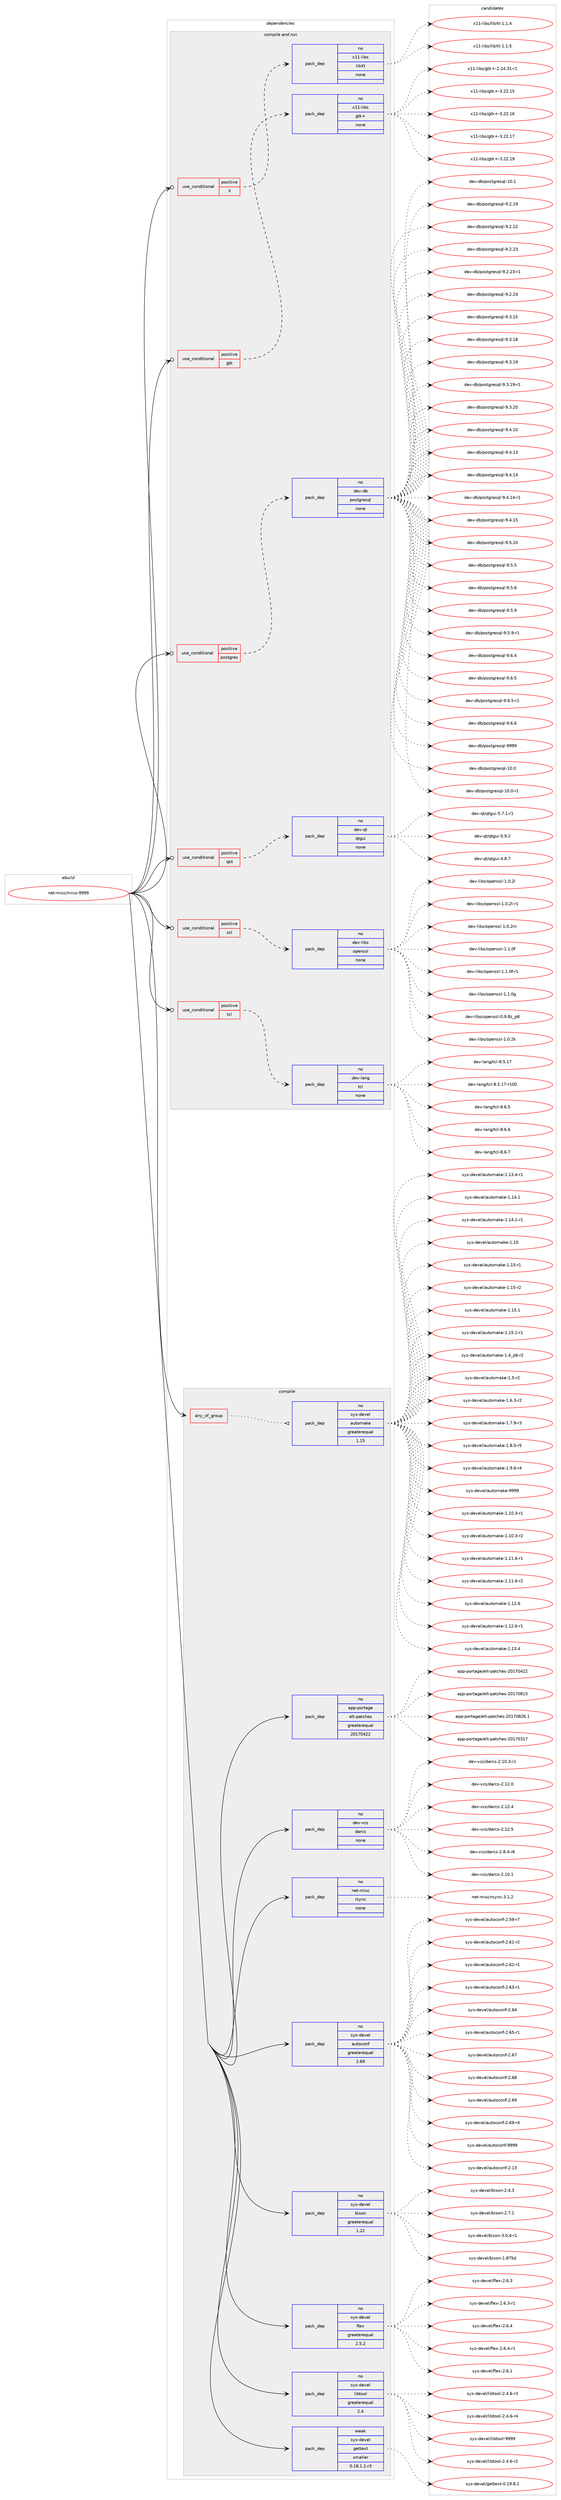 digraph prolog {

# *************
# Graph options
# *************

newrank=true;
concentrate=true;
compound=true;
graph [rankdir=LR,fontname=Helvetica,fontsize=10,ranksep=1.5];#, ranksep=2.5, nodesep=0.2];
edge  [arrowhead=vee];
node  [fontname=Helvetica,fontsize=10];

# **********
# The ebuild
# **********

subgraph cluster_leftcol {
color=gray;
rank=same;
label=<<i>ebuild</i>>;
id [label="net-misc/mico-9999", color=red, width=4, href="../net-misc/mico-9999.svg"];
}

# ****************
# The dependencies
# ****************

subgraph cluster_midcol {
color=gray;
label=<<i>dependencies</i>>;
subgraph cluster_compile {
fillcolor="#eeeeee";
style=filled;
label=<<i>compile</i>>;
subgraph any7044 {
dependency427190 [label=<<TABLE BORDER="0" CELLBORDER="1" CELLSPACING="0" CELLPADDING="4"><TR><TD CELLPADDING="10">any_of_group</TD></TR></TABLE>>, shape=none, color=red];subgraph pack314098 {
dependency427191 [label=<<TABLE BORDER="0" CELLBORDER="1" CELLSPACING="0" CELLPADDING="4" WIDTH="220"><TR><TD ROWSPAN="6" CELLPADDING="30">pack_dep</TD></TR><TR><TD WIDTH="110">no</TD></TR><TR><TD>sys-devel</TD></TR><TR><TD>automake</TD></TR><TR><TD>greaterequal</TD></TR><TR><TD>1.15</TD></TR></TABLE>>, shape=none, color=blue];
}
dependency427190:e -> dependency427191:w [weight=20,style="dotted",arrowhead="oinv"];
}
id:e -> dependency427190:w [weight=20,style="solid",arrowhead="vee"];
subgraph pack314099 {
dependency427192 [label=<<TABLE BORDER="0" CELLBORDER="1" CELLSPACING="0" CELLPADDING="4" WIDTH="220"><TR><TD ROWSPAN="6" CELLPADDING="30">pack_dep</TD></TR><TR><TD WIDTH="110">no</TD></TR><TR><TD>app-portage</TD></TR><TR><TD>elt-patches</TD></TR><TR><TD>greaterequal</TD></TR><TR><TD>20170422</TD></TR></TABLE>>, shape=none, color=blue];
}
id:e -> dependency427192:w [weight=20,style="solid",arrowhead="vee"];
subgraph pack314100 {
dependency427193 [label=<<TABLE BORDER="0" CELLBORDER="1" CELLSPACING="0" CELLPADDING="4" WIDTH="220"><TR><TD ROWSPAN="6" CELLPADDING="30">pack_dep</TD></TR><TR><TD WIDTH="110">no</TD></TR><TR><TD>dev-vcs</TD></TR><TR><TD>darcs</TD></TR><TR><TD>none</TD></TR><TR><TD></TD></TR></TABLE>>, shape=none, color=blue];
}
id:e -> dependency427193:w [weight=20,style="solid",arrowhead="vee"];
subgraph pack314101 {
dependency427194 [label=<<TABLE BORDER="0" CELLBORDER="1" CELLSPACING="0" CELLPADDING="4" WIDTH="220"><TR><TD ROWSPAN="6" CELLPADDING="30">pack_dep</TD></TR><TR><TD WIDTH="110">no</TD></TR><TR><TD>net-misc</TD></TR><TR><TD>rsync</TD></TR><TR><TD>none</TD></TR><TR><TD></TD></TR></TABLE>>, shape=none, color=blue];
}
id:e -> dependency427194:w [weight=20,style="solid",arrowhead="vee"];
subgraph pack314102 {
dependency427195 [label=<<TABLE BORDER="0" CELLBORDER="1" CELLSPACING="0" CELLPADDING="4" WIDTH="220"><TR><TD ROWSPAN="6" CELLPADDING="30">pack_dep</TD></TR><TR><TD WIDTH="110">no</TD></TR><TR><TD>sys-devel</TD></TR><TR><TD>autoconf</TD></TR><TR><TD>greaterequal</TD></TR><TR><TD>2.69</TD></TR></TABLE>>, shape=none, color=blue];
}
id:e -> dependency427195:w [weight=20,style="solid",arrowhead="vee"];
subgraph pack314103 {
dependency427196 [label=<<TABLE BORDER="0" CELLBORDER="1" CELLSPACING="0" CELLPADDING="4" WIDTH="220"><TR><TD ROWSPAN="6" CELLPADDING="30">pack_dep</TD></TR><TR><TD WIDTH="110">no</TD></TR><TR><TD>sys-devel</TD></TR><TR><TD>bison</TD></TR><TR><TD>greaterequal</TD></TR><TR><TD>1.22</TD></TR></TABLE>>, shape=none, color=blue];
}
id:e -> dependency427196:w [weight=20,style="solid",arrowhead="vee"];
subgraph pack314104 {
dependency427197 [label=<<TABLE BORDER="0" CELLBORDER="1" CELLSPACING="0" CELLPADDING="4" WIDTH="220"><TR><TD ROWSPAN="6" CELLPADDING="30">pack_dep</TD></TR><TR><TD WIDTH="110">no</TD></TR><TR><TD>sys-devel</TD></TR><TR><TD>flex</TD></TR><TR><TD>greaterequal</TD></TR><TR><TD>2.5.2</TD></TR></TABLE>>, shape=none, color=blue];
}
id:e -> dependency427197:w [weight=20,style="solid",arrowhead="vee"];
subgraph pack314105 {
dependency427198 [label=<<TABLE BORDER="0" CELLBORDER="1" CELLSPACING="0" CELLPADDING="4" WIDTH="220"><TR><TD ROWSPAN="6" CELLPADDING="30">pack_dep</TD></TR><TR><TD WIDTH="110">no</TD></TR><TR><TD>sys-devel</TD></TR><TR><TD>libtool</TD></TR><TR><TD>greaterequal</TD></TR><TR><TD>2.4</TD></TR></TABLE>>, shape=none, color=blue];
}
id:e -> dependency427198:w [weight=20,style="solid",arrowhead="vee"];
subgraph pack314106 {
dependency427199 [label=<<TABLE BORDER="0" CELLBORDER="1" CELLSPACING="0" CELLPADDING="4" WIDTH="220"><TR><TD ROWSPAN="6" CELLPADDING="30">pack_dep</TD></TR><TR><TD WIDTH="110">weak</TD></TR><TR><TD>sys-devel</TD></TR><TR><TD>gettext</TD></TR><TR><TD>smaller</TD></TR><TR><TD>0.18.1.1-r3</TD></TR></TABLE>>, shape=none, color=blue];
}
id:e -> dependency427199:w [weight=20,style="solid",arrowhead="vee"];
}
subgraph cluster_compileandrun {
fillcolor="#eeeeee";
style=filled;
label=<<i>compile and run</i>>;
subgraph cond105855 {
dependency427200 [label=<<TABLE BORDER="0" CELLBORDER="1" CELLSPACING="0" CELLPADDING="4"><TR><TD ROWSPAN="3" CELLPADDING="10">use_conditional</TD></TR><TR><TD>positive</TD></TR><TR><TD>X</TD></TR></TABLE>>, shape=none, color=red];
subgraph pack314107 {
dependency427201 [label=<<TABLE BORDER="0" CELLBORDER="1" CELLSPACING="0" CELLPADDING="4" WIDTH="220"><TR><TD ROWSPAN="6" CELLPADDING="30">pack_dep</TD></TR><TR><TD WIDTH="110">no</TD></TR><TR><TD>x11-libs</TD></TR><TR><TD>libXt</TD></TR><TR><TD>none</TD></TR><TR><TD></TD></TR></TABLE>>, shape=none, color=blue];
}
dependency427200:e -> dependency427201:w [weight=20,style="dashed",arrowhead="vee"];
}
id:e -> dependency427200:w [weight=20,style="solid",arrowhead="odotvee"];
subgraph cond105856 {
dependency427202 [label=<<TABLE BORDER="0" CELLBORDER="1" CELLSPACING="0" CELLPADDING="4"><TR><TD ROWSPAN="3" CELLPADDING="10">use_conditional</TD></TR><TR><TD>positive</TD></TR><TR><TD>gtk</TD></TR></TABLE>>, shape=none, color=red];
subgraph pack314108 {
dependency427203 [label=<<TABLE BORDER="0" CELLBORDER="1" CELLSPACING="0" CELLPADDING="4" WIDTH="220"><TR><TD ROWSPAN="6" CELLPADDING="30">pack_dep</TD></TR><TR><TD WIDTH="110">no</TD></TR><TR><TD>x11-libs</TD></TR><TR><TD>gtk+</TD></TR><TR><TD>none</TD></TR><TR><TD></TD></TR></TABLE>>, shape=none, color=blue];
}
dependency427202:e -> dependency427203:w [weight=20,style="dashed",arrowhead="vee"];
}
id:e -> dependency427202:w [weight=20,style="solid",arrowhead="odotvee"];
subgraph cond105857 {
dependency427204 [label=<<TABLE BORDER="0" CELLBORDER="1" CELLSPACING="0" CELLPADDING="4"><TR><TD ROWSPAN="3" CELLPADDING="10">use_conditional</TD></TR><TR><TD>positive</TD></TR><TR><TD>postgres</TD></TR></TABLE>>, shape=none, color=red];
subgraph pack314109 {
dependency427205 [label=<<TABLE BORDER="0" CELLBORDER="1" CELLSPACING="0" CELLPADDING="4" WIDTH="220"><TR><TD ROWSPAN="6" CELLPADDING="30">pack_dep</TD></TR><TR><TD WIDTH="110">no</TD></TR><TR><TD>dev-db</TD></TR><TR><TD>postgresql</TD></TR><TR><TD>none</TD></TR><TR><TD></TD></TR></TABLE>>, shape=none, color=blue];
}
dependency427204:e -> dependency427205:w [weight=20,style="dashed",arrowhead="vee"];
}
id:e -> dependency427204:w [weight=20,style="solid",arrowhead="odotvee"];
subgraph cond105858 {
dependency427206 [label=<<TABLE BORDER="0" CELLBORDER="1" CELLSPACING="0" CELLPADDING="4"><TR><TD ROWSPAN="3" CELLPADDING="10">use_conditional</TD></TR><TR><TD>positive</TD></TR><TR><TD>qt4</TD></TR></TABLE>>, shape=none, color=red];
subgraph pack314110 {
dependency427207 [label=<<TABLE BORDER="0" CELLBORDER="1" CELLSPACING="0" CELLPADDING="4" WIDTH="220"><TR><TD ROWSPAN="6" CELLPADDING="30">pack_dep</TD></TR><TR><TD WIDTH="110">no</TD></TR><TR><TD>dev-qt</TD></TR><TR><TD>qtgui</TD></TR><TR><TD>none</TD></TR><TR><TD></TD></TR></TABLE>>, shape=none, color=blue];
}
dependency427206:e -> dependency427207:w [weight=20,style="dashed",arrowhead="vee"];
}
id:e -> dependency427206:w [weight=20,style="solid",arrowhead="odotvee"];
subgraph cond105859 {
dependency427208 [label=<<TABLE BORDER="0" CELLBORDER="1" CELLSPACING="0" CELLPADDING="4"><TR><TD ROWSPAN="3" CELLPADDING="10">use_conditional</TD></TR><TR><TD>positive</TD></TR><TR><TD>ssl</TD></TR></TABLE>>, shape=none, color=red];
subgraph pack314111 {
dependency427209 [label=<<TABLE BORDER="0" CELLBORDER="1" CELLSPACING="0" CELLPADDING="4" WIDTH="220"><TR><TD ROWSPAN="6" CELLPADDING="30">pack_dep</TD></TR><TR><TD WIDTH="110">no</TD></TR><TR><TD>dev-libs</TD></TR><TR><TD>openssl</TD></TR><TR><TD>none</TD></TR><TR><TD></TD></TR></TABLE>>, shape=none, color=blue];
}
dependency427208:e -> dependency427209:w [weight=20,style="dashed",arrowhead="vee"];
}
id:e -> dependency427208:w [weight=20,style="solid",arrowhead="odotvee"];
subgraph cond105860 {
dependency427210 [label=<<TABLE BORDER="0" CELLBORDER="1" CELLSPACING="0" CELLPADDING="4"><TR><TD ROWSPAN="3" CELLPADDING="10">use_conditional</TD></TR><TR><TD>positive</TD></TR><TR><TD>tcl</TD></TR></TABLE>>, shape=none, color=red];
subgraph pack314112 {
dependency427211 [label=<<TABLE BORDER="0" CELLBORDER="1" CELLSPACING="0" CELLPADDING="4" WIDTH="220"><TR><TD ROWSPAN="6" CELLPADDING="30">pack_dep</TD></TR><TR><TD WIDTH="110">no</TD></TR><TR><TD>dev-lang</TD></TR><TR><TD>tcl</TD></TR><TR><TD>none</TD></TR><TR><TD></TD></TR></TABLE>>, shape=none, color=blue];
}
dependency427210:e -> dependency427211:w [weight=20,style="dashed",arrowhead="vee"];
}
id:e -> dependency427210:w [weight=20,style="solid",arrowhead="odotvee"];
}
subgraph cluster_run {
fillcolor="#eeeeee";
style=filled;
label=<<i>run</i>>;
}
}

# **************
# The candidates
# **************

subgraph cluster_choices {
rank=same;
color=gray;
label=<<i>candidates</i>>;

subgraph choice314098 {
color=black;
nodesep=1;
choice11512111545100101118101108479711711611110997107101454946494846514511449 [label="sys-devel/automake-1.10.3-r1", color=red, width=4,href="../sys-devel/automake-1.10.3-r1.svg"];
choice11512111545100101118101108479711711611110997107101454946494846514511450 [label="sys-devel/automake-1.10.3-r2", color=red, width=4,href="../sys-devel/automake-1.10.3-r2.svg"];
choice11512111545100101118101108479711711611110997107101454946494946544511449 [label="sys-devel/automake-1.11.6-r1", color=red, width=4,href="../sys-devel/automake-1.11.6-r1.svg"];
choice11512111545100101118101108479711711611110997107101454946494946544511450 [label="sys-devel/automake-1.11.6-r2", color=red, width=4,href="../sys-devel/automake-1.11.6-r2.svg"];
choice1151211154510010111810110847971171161111099710710145494649504654 [label="sys-devel/automake-1.12.6", color=red, width=4,href="../sys-devel/automake-1.12.6.svg"];
choice11512111545100101118101108479711711611110997107101454946495046544511449 [label="sys-devel/automake-1.12.6-r1", color=red, width=4,href="../sys-devel/automake-1.12.6-r1.svg"];
choice1151211154510010111810110847971171161111099710710145494649514652 [label="sys-devel/automake-1.13.4", color=red, width=4,href="../sys-devel/automake-1.13.4.svg"];
choice11512111545100101118101108479711711611110997107101454946495146524511449 [label="sys-devel/automake-1.13.4-r1", color=red, width=4,href="../sys-devel/automake-1.13.4-r1.svg"];
choice1151211154510010111810110847971171161111099710710145494649524649 [label="sys-devel/automake-1.14.1", color=red, width=4,href="../sys-devel/automake-1.14.1.svg"];
choice11512111545100101118101108479711711611110997107101454946495246494511449 [label="sys-devel/automake-1.14.1-r1", color=red, width=4,href="../sys-devel/automake-1.14.1-r1.svg"];
choice115121115451001011181011084797117116111109971071014549464953 [label="sys-devel/automake-1.15", color=red, width=4,href="../sys-devel/automake-1.15.svg"];
choice1151211154510010111810110847971171161111099710710145494649534511449 [label="sys-devel/automake-1.15-r1", color=red, width=4,href="../sys-devel/automake-1.15-r1.svg"];
choice1151211154510010111810110847971171161111099710710145494649534511450 [label="sys-devel/automake-1.15-r2", color=red, width=4,href="../sys-devel/automake-1.15-r2.svg"];
choice1151211154510010111810110847971171161111099710710145494649534649 [label="sys-devel/automake-1.15.1", color=red, width=4,href="../sys-devel/automake-1.15.1.svg"];
choice11512111545100101118101108479711711611110997107101454946495346494511449 [label="sys-devel/automake-1.15.1-r1", color=red, width=4,href="../sys-devel/automake-1.15.1-r1.svg"];
choice115121115451001011181011084797117116111109971071014549465295112544511450 [label="sys-devel/automake-1.4_p6-r2", color=red, width=4,href="../sys-devel/automake-1.4_p6-r2.svg"];
choice11512111545100101118101108479711711611110997107101454946534511450 [label="sys-devel/automake-1.5-r2", color=red, width=4,href="../sys-devel/automake-1.5-r2.svg"];
choice115121115451001011181011084797117116111109971071014549465446514511450 [label="sys-devel/automake-1.6.3-r2", color=red, width=4,href="../sys-devel/automake-1.6.3-r2.svg"];
choice115121115451001011181011084797117116111109971071014549465546574511451 [label="sys-devel/automake-1.7.9-r3", color=red, width=4,href="../sys-devel/automake-1.7.9-r3.svg"];
choice115121115451001011181011084797117116111109971071014549465646534511453 [label="sys-devel/automake-1.8.5-r5", color=red, width=4,href="../sys-devel/automake-1.8.5-r5.svg"];
choice115121115451001011181011084797117116111109971071014549465746544511452 [label="sys-devel/automake-1.9.6-r4", color=red, width=4,href="../sys-devel/automake-1.9.6-r4.svg"];
choice115121115451001011181011084797117116111109971071014557575757 [label="sys-devel/automake-9999", color=red, width=4,href="../sys-devel/automake-9999.svg"];
dependency427191:e -> choice11512111545100101118101108479711711611110997107101454946494846514511449:w [style=dotted,weight="100"];
dependency427191:e -> choice11512111545100101118101108479711711611110997107101454946494846514511450:w [style=dotted,weight="100"];
dependency427191:e -> choice11512111545100101118101108479711711611110997107101454946494946544511449:w [style=dotted,weight="100"];
dependency427191:e -> choice11512111545100101118101108479711711611110997107101454946494946544511450:w [style=dotted,weight="100"];
dependency427191:e -> choice1151211154510010111810110847971171161111099710710145494649504654:w [style=dotted,weight="100"];
dependency427191:e -> choice11512111545100101118101108479711711611110997107101454946495046544511449:w [style=dotted,weight="100"];
dependency427191:e -> choice1151211154510010111810110847971171161111099710710145494649514652:w [style=dotted,weight="100"];
dependency427191:e -> choice11512111545100101118101108479711711611110997107101454946495146524511449:w [style=dotted,weight="100"];
dependency427191:e -> choice1151211154510010111810110847971171161111099710710145494649524649:w [style=dotted,weight="100"];
dependency427191:e -> choice11512111545100101118101108479711711611110997107101454946495246494511449:w [style=dotted,weight="100"];
dependency427191:e -> choice115121115451001011181011084797117116111109971071014549464953:w [style=dotted,weight="100"];
dependency427191:e -> choice1151211154510010111810110847971171161111099710710145494649534511449:w [style=dotted,weight="100"];
dependency427191:e -> choice1151211154510010111810110847971171161111099710710145494649534511450:w [style=dotted,weight="100"];
dependency427191:e -> choice1151211154510010111810110847971171161111099710710145494649534649:w [style=dotted,weight="100"];
dependency427191:e -> choice11512111545100101118101108479711711611110997107101454946495346494511449:w [style=dotted,weight="100"];
dependency427191:e -> choice115121115451001011181011084797117116111109971071014549465295112544511450:w [style=dotted,weight="100"];
dependency427191:e -> choice11512111545100101118101108479711711611110997107101454946534511450:w [style=dotted,weight="100"];
dependency427191:e -> choice115121115451001011181011084797117116111109971071014549465446514511450:w [style=dotted,weight="100"];
dependency427191:e -> choice115121115451001011181011084797117116111109971071014549465546574511451:w [style=dotted,weight="100"];
dependency427191:e -> choice115121115451001011181011084797117116111109971071014549465646534511453:w [style=dotted,weight="100"];
dependency427191:e -> choice115121115451001011181011084797117116111109971071014549465746544511452:w [style=dotted,weight="100"];
dependency427191:e -> choice115121115451001011181011084797117116111109971071014557575757:w [style=dotted,weight="100"];
}
subgraph choice314099 {
color=black;
nodesep=1;
choice97112112451121111141169710310147101108116451129711699104101115455048495548514955 [label="app-portage/elt-patches-20170317", color=red, width=4,href="../app-portage/elt-patches-20170317.svg"];
choice97112112451121111141169710310147101108116451129711699104101115455048495548525050 [label="app-portage/elt-patches-20170422", color=red, width=4,href="../app-portage/elt-patches-20170422.svg"];
choice97112112451121111141169710310147101108116451129711699104101115455048495548564953 [label="app-portage/elt-patches-20170815", color=red, width=4,href="../app-portage/elt-patches-20170815.svg"];
choice971121124511211111411697103101471011081164511297116991041011154550484955485650544649 [label="app-portage/elt-patches-20170826.1", color=red, width=4,href="../app-portage/elt-patches-20170826.1.svg"];
dependency427192:e -> choice97112112451121111141169710310147101108116451129711699104101115455048495548514955:w [style=dotted,weight="100"];
dependency427192:e -> choice97112112451121111141169710310147101108116451129711699104101115455048495548525050:w [style=dotted,weight="100"];
dependency427192:e -> choice97112112451121111141169710310147101108116451129711699104101115455048495548564953:w [style=dotted,weight="100"];
dependency427192:e -> choice971121124511211111411697103101471011081164511297116991041011154550484955485650544649:w [style=dotted,weight="100"];
}
subgraph choice314100 {
color=black;
nodesep=1;
choice100101118451189911547100971149911545504649484649 [label="dev-vcs/darcs-2.10.1", color=red, width=4,href="../dev-vcs/darcs-2.10.1.svg"];
choice1001011184511899115471009711499115455046494846514511449 [label="dev-vcs/darcs-2.10.3-r1", color=red, width=4,href="../dev-vcs/darcs-2.10.3-r1.svg"];
choice100101118451189911547100971149911545504649504648 [label="dev-vcs/darcs-2.12.0", color=red, width=4,href="../dev-vcs/darcs-2.12.0.svg"];
choice100101118451189911547100971149911545504649504652 [label="dev-vcs/darcs-2.12.4", color=red, width=4,href="../dev-vcs/darcs-2.12.4.svg"];
choice100101118451189911547100971149911545504649504653 [label="dev-vcs/darcs-2.12.5", color=red, width=4,href="../dev-vcs/darcs-2.12.5.svg"];
choice10010111845118991154710097114991154550465646524511454 [label="dev-vcs/darcs-2.8.4-r6", color=red, width=4,href="../dev-vcs/darcs-2.8.4-r6.svg"];
dependency427193:e -> choice100101118451189911547100971149911545504649484649:w [style=dotted,weight="100"];
dependency427193:e -> choice1001011184511899115471009711499115455046494846514511449:w [style=dotted,weight="100"];
dependency427193:e -> choice100101118451189911547100971149911545504649504648:w [style=dotted,weight="100"];
dependency427193:e -> choice100101118451189911547100971149911545504649504652:w [style=dotted,weight="100"];
dependency427193:e -> choice100101118451189911547100971149911545504649504653:w [style=dotted,weight="100"];
dependency427193:e -> choice10010111845118991154710097114991154550465646524511454:w [style=dotted,weight="100"];
}
subgraph choice314101 {
color=black;
nodesep=1;
choice11010111645109105115994711411512111099455146494650 [label="net-misc/rsync-3.1.2", color=red, width=4,href="../net-misc/rsync-3.1.2.svg"];
dependency427194:e -> choice11010111645109105115994711411512111099455146494650:w [style=dotted,weight="100"];
}
subgraph choice314102 {
color=black;
nodesep=1;
choice115121115451001011181011084797117116111991111101024550464951 [label="sys-devel/autoconf-2.13", color=red, width=4,href="../sys-devel/autoconf-2.13.svg"];
choice1151211154510010111810110847971171161119911111010245504653574511455 [label="sys-devel/autoconf-2.59-r7", color=red, width=4,href="../sys-devel/autoconf-2.59-r7.svg"];
choice1151211154510010111810110847971171161119911111010245504654494511450 [label="sys-devel/autoconf-2.61-r2", color=red, width=4,href="../sys-devel/autoconf-2.61-r2.svg"];
choice1151211154510010111810110847971171161119911111010245504654504511449 [label="sys-devel/autoconf-2.62-r1", color=red, width=4,href="../sys-devel/autoconf-2.62-r1.svg"];
choice1151211154510010111810110847971171161119911111010245504654514511449 [label="sys-devel/autoconf-2.63-r1", color=red, width=4,href="../sys-devel/autoconf-2.63-r1.svg"];
choice115121115451001011181011084797117116111991111101024550465452 [label="sys-devel/autoconf-2.64", color=red, width=4,href="../sys-devel/autoconf-2.64.svg"];
choice1151211154510010111810110847971171161119911111010245504654534511449 [label="sys-devel/autoconf-2.65-r1", color=red, width=4,href="../sys-devel/autoconf-2.65-r1.svg"];
choice115121115451001011181011084797117116111991111101024550465455 [label="sys-devel/autoconf-2.67", color=red, width=4,href="../sys-devel/autoconf-2.67.svg"];
choice115121115451001011181011084797117116111991111101024550465456 [label="sys-devel/autoconf-2.68", color=red, width=4,href="../sys-devel/autoconf-2.68.svg"];
choice115121115451001011181011084797117116111991111101024550465457 [label="sys-devel/autoconf-2.69", color=red, width=4,href="../sys-devel/autoconf-2.69.svg"];
choice1151211154510010111810110847971171161119911111010245504654574511452 [label="sys-devel/autoconf-2.69-r4", color=red, width=4,href="../sys-devel/autoconf-2.69-r4.svg"];
choice115121115451001011181011084797117116111991111101024557575757 [label="sys-devel/autoconf-9999", color=red, width=4,href="../sys-devel/autoconf-9999.svg"];
dependency427195:e -> choice115121115451001011181011084797117116111991111101024550464951:w [style=dotted,weight="100"];
dependency427195:e -> choice1151211154510010111810110847971171161119911111010245504653574511455:w [style=dotted,weight="100"];
dependency427195:e -> choice1151211154510010111810110847971171161119911111010245504654494511450:w [style=dotted,weight="100"];
dependency427195:e -> choice1151211154510010111810110847971171161119911111010245504654504511449:w [style=dotted,weight="100"];
dependency427195:e -> choice1151211154510010111810110847971171161119911111010245504654514511449:w [style=dotted,weight="100"];
dependency427195:e -> choice115121115451001011181011084797117116111991111101024550465452:w [style=dotted,weight="100"];
dependency427195:e -> choice1151211154510010111810110847971171161119911111010245504654534511449:w [style=dotted,weight="100"];
dependency427195:e -> choice115121115451001011181011084797117116111991111101024550465455:w [style=dotted,weight="100"];
dependency427195:e -> choice115121115451001011181011084797117116111991111101024550465456:w [style=dotted,weight="100"];
dependency427195:e -> choice115121115451001011181011084797117116111991111101024550465457:w [style=dotted,weight="100"];
dependency427195:e -> choice1151211154510010111810110847971171161119911111010245504654574511452:w [style=dotted,weight="100"];
dependency427195:e -> choice115121115451001011181011084797117116111991111101024557575757:w [style=dotted,weight="100"];
}
subgraph choice314103 {
color=black;
nodesep=1;
choice115121115451001011181011084798105115111110454946565553100 [label="sys-devel/bison-1.875d", color=red, width=4,href="../sys-devel/bison-1.875d.svg"];
choice115121115451001011181011084798105115111110455046524651 [label="sys-devel/bison-2.4.3", color=red, width=4,href="../sys-devel/bison-2.4.3.svg"];
choice115121115451001011181011084798105115111110455046554649 [label="sys-devel/bison-2.7.1", color=red, width=4,href="../sys-devel/bison-2.7.1.svg"];
choice1151211154510010111810110847981051151111104551464846524511449 [label="sys-devel/bison-3.0.4-r1", color=red, width=4,href="../sys-devel/bison-3.0.4-r1.svg"];
dependency427196:e -> choice115121115451001011181011084798105115111110454946565553100:w [style=dotted,weight="100"];
dependency427196:e -> choice115121115451001011181011084798105115111110455046524651:w [style=dotted,weight="100"];
dependency427196:e -> choice115121115451001011181011084798105115111110455046554649:w [style=dotted,weight="100"];
dependency427196:e -> choice1151211154510010111810110847981051151111104551464846524511449:w [style=dotted,weight="100"];
}
subgraph choice314104 {
color=black;
nodesep=1;
choice1151211154510010111810110847102108101120455046544649 [label="sys-devel/flex-2.6.1", color=red, width=4,href="../sys-devel/flex-2.6.1.svg"];
choice1151211154510010111810110847102108101120455046544651 [label="sys-devel/flex-2.6.3", color=red, width=4,href="../sys-devel/flex-2.6.3.svg"];
choice11512111545100101118101108471021081011204550465446514511449 [label="sys-devel/flex-2.6.3-r1", color=red, width=4,href="../sys-devel/flex-2.6.3-r1.svg"];
choice1151211154510010111810110847102108101120455046544652 [label="sys-devel/flex-2.6.4", color=red, width=4,href="../sys-devel/flex-2.6.4.svg"];
choice11512111545100101118101108471021081011204550465446524511449 [label="sys-devel/flex-2.6.4-r1", color=red, width=4,href="../sys-devel/flex-2.6.4-r1.svg"];
dependency427197:e -> choice1151211154510010111810110847102108101120455046544649:w [style=dotted,weight="100"];
dependency427197:e -> choice1151211154510010111810110847102108101120455046544651:w [style=dotted,weight="100"];
dependency427197:e -> choice11512111545100101118101108471021081011204550465446514511449:w [style=dotted,weight="100"];
dependency427197:e -> choice1151211154510010111810110847102108101120455046544652:w [style=dotted,weight="100"];
dependency427197:e -> choice11512111545100101118101108471021081011204550465446524511449:w [style=dotted,weight="100"];
}
subgraph choice314105 {
color=black;
nodesep=1;
choice1151211154510010111810110847108105981161111111084550465246544511450 [label="sys-devel/libtool-2.4.6-r2", color=red, width=4,href="../sys-devel/libtool-2.4.6-r2.svg"];
choice1151211154510010111810110847108105981161111111084550465246544511451 [label="sys-devel/libtool-2.4.6-r3", color=red, width=4,href="../sys-devel/libtool-2.4.6-r3.svg"];
choice1151211154510010111810110847108105981161111111084550465246544511452 [label="sys-devel/libtool-2.4.6-r4", color=red, width=4,href="../sys-devel/libtool-2.4.6-r4.svg"];
choice1151211154510010111810110847108105981161111111084557575757 [label="sys-devel/libtool-9999", color=red, width=4,href="../sys-devel/libtool-9999.svg"];
dependency427198:e -> choice1151211154510010111810110847108105981161111111084550465246544511450:w [style=dotted,weight="100"];
dependency427198:e -> choice1151211154510010111810110847108105981161111111084550465246544511451:w [style=dotted,weight="100"];
dependency427198:e -> choice1151211154510010111810110847108105981161111111084550465246544511452:w [style=dotted,weight="100"];
dependency427198:e -> choice1151211154510010111810110847108105981161111111084557575757:w [style=dotted,weight="100"];
}
subgraph choice314106 {
color=black;
nodesep=1;
choice1151211154510010111810110847103101116116101120116454846495746564649 [label="sys-devel/gettext-0.19.8.1", color=red, width=4,href="../sys-devel/gettext-0.19.8.1.svg"];
dependency427199:e -> choice1151211154510010111810110847103101116116101120116454846495746564649:w [style=dotted,weight="100"];
}
subgraph choice314107 {
color=black;
nodesep=1;
choice12049494510810598115471081059888116454946494652 [label="x11-libs/libXt-1.1.4", color=red, width=4,href="../x11-libs/libXt-1.1.4.svg"];
choice12049494510810598115471081059888116454946494653 [label="x11-libs/libXt-1.1.5", color=red, width=4,href="../x11-libs/libXt-1.1.5.svg"];
dependency427201:e -> choice12049494510810598115471081059888116454946494652:w [style=dotted,weight="100"];
dependency427201:e -> choice12049494510810598115471081059888116454946494653:w [style=dotted,weight="100"];
}
subgraph choice314108 {
color=black;
nodesep=1;
choice12049494510810598115471031161074345504650524651494511449 [label="x11-libs/gtk+-2.24.31-r1", color=red, width=4,href="../x11-libs/gtk+-2.24.31-r1.svg"];
choice1204949451081059811547103116107434551465050464953 [label="x11-libs/gtk+-3.22.15", color=red, width=4,href="../x11-libs/gtk+-3.22.15.svg"];
choice1204949451081059811547103116107434551465050464954 [label="x11-libs/gtk+-3.22.16", color=red, width=4,href="../x11-libs/gtk+-3.22.16.svg"];
choice1204949451081059811547103116107434551465050464955 [label="x11-libs/gtk+-3.22.17", color=red, width=4,href="../x11-libs/gtk+-3.22.17.svg"];
choice1204949451081059811547103116107434551465050464957 [label="x11-libs/gtk+-3.22.19", color=red, width=4,href="../x11-libs/gtk+-3.22.19.svg"];
dependency427203:e -> choice12049494510810598115471031161074345504650524651494511449:w [style=dotted,weight="100"];
dependency427203:e -> choice1204949451081059811547103116107434551465050464953:w [style=dotted,weight="100"];
dependency427203:e -> choice1204949451081059811547103116107434551465050464954:w [style=dotted,weight="100"];
dependency427203:e -> choice1204949451081059811547103116107434551465050464955:w [style=dotted,weight="100"];
dependency427203:e -> choice1204949451081059811547103116107434551465050464957:w [style=dotted,weight="100"];
}
subgraph choice314109 {
color=black;
nodesep=1;
choice1001011184510098471121111151161031141011151131084549484648 [label="dev-db/postgresql-10.0", color=red, width=4,href="../dev-db/postgresql-10.0.svg"];
choice10010111845100984711211111511610311410111511310845494846484511449 [label="dev-db/postgresql-10.0-r1", color=red, width=4,href="../dev-db/postgresql-10.0-r1.svg"];
choice1001011184510098471121111151161031141011151131084549484649 [label="dev-db/postgresql-10.1", color=red, width=4,href="../dev-db/postgresql-10.1.svg"];
choice10010111845100984711211111511610311410111511310845574650464957 [label="dev-db/postgresql-9.2.19", color=red, width=4,href="../dev-db/postgresql-9.2.19.svg"];
choice10010111845100984711211111511610311410111511310845574650465050 [label="dev-db/postgresql-9.2.22", color=red, width=4,href="../dev-db/postgresql-9.2.22.svg"];
choice10010111845100984711211111511610311410111511310845574650465051 [label="dev-db/postgresql-9.2.23", color=red, width=4,href="../dev-db/postgresql-9.2.23.svg"];
choice100101118451009847112111115116103114101115113108455746504650514511449 [label="dev-db/postgresql-9.2.23-r1", color=red, width=4,href="../dev-db/postgresql-9.2.23-r1.svg"];
choice10010111845100984711211111511610311410111511310845574650465052 [label="dev-db/postgresql-9.2.24", color=red, width=4,href="../dev-db/postgresql-9.2.24.svg"];
choice10010111845100984711211111511610311410111511310845574651464953 [label="dev-db/postgresql-9.3.15", color=red, width=4,href="../dev-db/postgresql-9.3.15.svg"];
choice10010111845100984711211111511610311410111511310845574651464956 [label="dev-db/postgresql-9.3.18", color=red, width=4,href="../dev-db/postgresql-9.3.18.svg"];
choice10010111845100984711211111511610311410111511310845574651464957 [label="dev-db/postgresql-9.3.19", color=red, width=4,href="../dev-db/postgresql-9.3.19.svg"];
choice100101118451009847112111115116103114101115113108455746514649574511449 [label="dev-db/postgresql-9.3.19-r1", color=red, width=4,href="../dev-db/postgresql-9.3.19-r1.svg"];
choice10010111845100984711211111511610311410111511310845574651465048 [label="dev-db/postgresql-9.3.20", color=red, width=4,href="../dev-db/postgresql-9.3.20.svg"];
choice10010111845100984711211111511610311410111511310845574652464948 [label="dev-db/postgresql-9.4.10", color=red, width=4,href="../dev-db/postgresql-9.4.10.svg"];
choice10010111845100984711211111511610311410111511310845574652464951 [label="dev-db/postgresql-9.4.13", color=red, width=4,href="../dev-db/postgresql-9.4.13.svg"];
choice10010111845100984711211111511610311410111511310845574652464952 [label="dev-db/postgresql-9.4.14", color=red, width=4,href="../dev-db/postgresql-9.4.14.svg"];
choice100101118451009847112111115116103114101115113108455746524649524511449 [label="dev-db/postgresql-9.4.14-r1", color=red, width=4,href="../dev-db/postgresql-9.4.14-r1.svg"];
choice10010111845100984711211111511610311410111511310845574652464953 [label="dev-db/postgresql-9.4.15", color=red, width=4,href="../dev-db/postgresql-9.4.15.svg"];
choice10010111845100984711211111511610311410111511310845574653464948 [label="dev-db/postgresql-9.5.10", color=red, width=4,href="../dev-db/postgresql-9.5.10.svg"];
choice100101118451009847112111115116103114101115113108455746534653 [label="dev-db/postgresql-9.5.5", color=red, width=4,href="../dev-db/postgresql-9.5.5.svg"];
choice100101118451009847112111115116103114101115113108455746534656 [label="dev-db/postgresql-9.5.8", color=red, width=4,href="../dev-db/postgresql-9.5.8.svg"];
choice100101118451009847112111115116103114101115113108455746534657 [label="dev-db/postgresql-9.5.9", color=red, width=4,href="../dev-db/postgresql-9.5.9.svg"];
choice1001011184510098471121111151161031141011151131084557465346574511449 [label="dev-db/postgresql-9.5.9-r1", color=red, width=4,href="../dev-db/postgresql-9.5.9-r1.svg"];
choice100101118451009847112111115116103114101115113108455746544652 [label="dev-db/postgresql-9.6.4", color=red, width=4,href="../dev-db/postgresql-9.6.4.svg"];
choice100101118451009847112111115116103114101115113108455746544653 [label="dev-db/postgresql-9.6.5", color=red, width=4,href="../dev-db/postgresql-9.6.5.svg"];
choice1001011184510098471121111151161031141011151131084557465446534511449 [label="dev-db/postgresql-9.6.5-r1", color=red, width=4,href="../dev-db/postgresql-9.6.5-r1.svg"];
choice100101118451009847112111115116103114101115113108455746544654 [label="dev-db/postgresql-9.6.6", color=red, width=4,href="../dev-db/postgresql-9.6.6.svg"];
choice1001011184510098471121111151161031141011151131084557575757 [label="dev-db/postgresql-9999", color=red, width=4,href="../dev-db/postgresql-9999.svg"];
dependency427205:e -> choice1001011184510098471121111151161031141011151131084549484648:w [style=dotted,weight="100"];
dependency427205:e -> choice10010111845100984711211111511610311410111511310845494846484511449:w [style=dotted,weight="100"];
dependency427205:e -> choice1001011184510098471121111151161031141011151131084549484649:w [style=dotted,weight="100"];
dependency427205:e -> choice10010111845100984711211111511610311410111511310845574650464957:w [style=dotted,weight="100"];
dependency427205:e -> choice10010111845100984711211111511610311410111511310845574650465050:w [style=dotted,weight="100"];
dependency427205:e -> choice10010111845100984711211111511610311410111511310845574650465051:w [style=dotted,weight="100"];
dependency427205:e -> choice100101118451009847112111115116103114101115113108455746504650514511449:w [style=dotted,weight="100"];
dependency427205:e -> choice10010111845100984711211111511610311410111511310845574650465052:w [style=dotted,weight="100"];
dependency427205:e -> choice10010111845100984711211111511610311410111511310845574651464953:w [style=dotted,weight="100"];
dependency427205:e -> choice10010111845100984711211111511610311410111511310845574651464956:w [style=dotted,weight="100"];
dependency427205:e -> choice10010111845100984711211111511610311410111511310845574651464957:w [style=dotted,weight="100"];
dependency427205:e -> choice100101118451009847112111115116103114101115113108455746514649574511449:w [style=dotted,weight="100"];
dependency427205:e -> choice10010111845100984711211111511610311410111511310845574651465048:w [style=dotted,weight="100"];
dependency427205:e -> choice10010111845100984711211111511610311410111511310845574652464948:w [style=dotted,weight="100"];
dependency427205:e -> choice10010111845100984711211111511610311410111511310845574652464951:w [style=dotted,weight="100"];
dependency427205:e -> choice10010111845100984711211111511610311410111511310845574652464952:w [style=dotted,weight="100"];
dependency427205:e -> choice100101118451009847112111115116103114101115113108455746524649524511449:w [style=dotted,weight="100"];
dependency427205:e -> choice10010111845100984711211111511610311410111511310845574652464953:w [style=dotted,weight="100"];
dependency427205:e -> choice10010111845100984711211111511610311410111511310845574653464948:w [style=dotted,weight="100"];
dependency427205:e -> choice100101118451009847112111115116103114101115113108455746534653:w [style=dotted,weight="100"];
dependency427205:e -> choice100101118451009847112111115116103114101115113108455746534656:w [style=dotted,weight="100"];
dependency427205:e -> choice100101118451009847112111115116103114101115113108455746534657:w [style=dotted,weight="100"];
dependency427205:e -> choice1001011184510098471121111151161031141011151131084557465346574511449:w [style=dotted,weight="100"];
dependency427205:e -> choice100101118451009847112111115116103114101115113108455746544652:w [style=dotted,weight="100"];
dependency427205:e -> choice100101118451009847112111115116103114101115113108455746544653:w [style=dotted,weight="100"];
dependency427205:e -> choice1001011184510098471121111151161031141011151131084557465446534511449:w [style=dotted,weight="100"];
dependency427205:e -> choice100101118451009847112111115116103114101115113108455746544654:w [style=dotted,weight="100"];
dependency427205:e -> choice1001011184510098471121111151161031141011151131084557575757:w [style=dotted,weight="100"];
}
subgraph choice314110 {
color=black;
nodesep=1;
choice1001011184511311647113116103117105455246564655 [label="dev-qt/qtgui-4.8.7", color=red, width=4,href="../dev-qt/qtgui-4.8.7.svg"];
choice10010111845113116471131161031171054553465546494511449 [label="dev-qt/qtgui-5.7.1-r1", color=red, width=4,href="../dev-qt/qtgui-5.7.1-r1.svg"];
choice1001011184511311647113116103117105455346574650 [label="dev-qt/qtgui-5.9.2", color=red, width=4,href="../dev-qt/qtgui-5.9.2.svg"];
dependency427207:e -> choice1001011184511311647113116103117105455246564655:w [style=dotted,weight="100"];
dependency427207:e -> choice10010111845113116471131161031171054553465546494511449:w [style=dotted,weight="100"];
dependency427207:e -> choice1001011184511311647113116103117105455346574650:w [style=dotted,weight="100"];
}
subgraph choice314111 {
color=black;
nodesep=1;
choice1001011184510810598115471111121011101151151084548465746561229511256 [label="dev-libs/openssl-0.9.8z_p8", color=red, width=4,href="../dev-libs/openssl-0.9.8z_p8.svg"];
choice100101118451081059811547111112101110115115108454946484650107 [label="dev-libs/openssl-1.0.2k", color=red, width=4,href="../dev-libs/openssl-1.0.2k.svg"];
choice100101118451081059811547111112101110115115108454946484650108 [label="dev-libs/openssl-1.0.2l", color=red, width=4,href="../dev-libs/openssl-1.0.2l.svg"];
choice1001011184510810598115471111121011101151151084549464846501084511449 [label="dev-libs/openssl-1.0.2l-r1", color=red, width=4,href="../dev-libs/openssl-1.0.2l-r1.svg"];
choice100101118451081059811547111112101110115115108454946484650109 [label="dev-libs/openssl-1.0.2m", color=red, width=4,href="../dev-libs/openssl-1.0.2m.svg"];
choice100101118451081059811547111112101110115115108454946494648102 [label="dev-libs/openssl-1.1.0f", color=red, width=4,href="../dev-libs/openssl-1.1.0f.svg"];
choice1001011184510810598115471111121011101151151084549464946481024511449 [label="dev-libs/openssl-1.1.0f-r1", color=red, width=4,href="../dev-libs/openssl-1.1.0f-r1.svg"];
choice100101118451081059811547111112101110115115108454946494648103 [label="dev-libs/openssl-1.1.0g", color=red, width=4,href="../dev-libs/openssl-1.1.0g.svg"];
dependency427209:e -> choice1001011184510810598115471111121011101151151084548465746561229511256:w [style=dotted,weight="100"];
dependency427209:e -> choice100101118451081059811547111112101110115115108454946484650107:w [style=dotted,weight="100"];
dependency427209:e -> choice100101118451081059811547111112101110115115108454946484650108:w [style=dotted,weight="100"];
dependency427209:e -> choice1001011184510810598115471111121011101151151084549464846501084511449:w [style=dotted,weight="100"];
dependency427209:e -> choice100101118451081059811547111112101110115115108454946484650109:w [style=dotted,weight="100"];
dependency427209:e -> choice100101118451081059811547111112101110115115108454946494648102:w [style=dotted,weight="100"];
dependency427209:e -> choice1001011184510810598115471111121011101151151084549464946481024511449:w [style=dotted,weight="100"];
dependency427209:e -> choice100101118451081059811547111112101110115115108454946494648103:w [style=dotted,weight="100"];
}
subgraph choice314112 {
color=black;
nodesep=1;
choice1001011184510897110103471169910845564653464955 [label="dev-lang/tcl-8.5.17", color=red, width=4,href="../dev-lang/tcl-8.5.17.svg"];
choice100101118451089711010347116991084556465346495545114494848 [label="dev-lang/tcl-8.5.17-r100", color=red, width=4,href="../dev-lang/tcl-8.5.17-r100.svg"];
choice10010111845108971101034711699108455646544653 [label="dev-lang/tcl-8.6.5", color=red, width=4,href="../dev-lang/tcl-8.6.5.svg"];
choice10010111845108971101034711699108455646544654 [label="dev-lang/tcl-8.6.6", color=red, width=4,href="../dev-lang/tcl-8.6.6.svg"];
choice10010111845108971101034711699108455646544655 [label="dev-lang/tcl-8.6.7", color=red, width=4,href="../dev-lang/tcl-8.6.7.svg"];
dependency427211:e -> choice1001011184510897110103471169910845564653464955:w [style=dotted,weight="100"];
dependency427211:e -> choice100101118451089711010347116991084556465346495545114494848:w [style=dotted,weight="100"];
dependency427211:e -> choice10010111845108971101034711699108455646544653:w [style=dotted,weight="100"];
dependency427211:e -> choice10010111845108971101034711699108455646544654:w [style=dotted,weight="100"];
dependency427211:e -> choice10010111845108971101034711699108455646544655:w [style=dotted,weight="100"];
}
}

}
